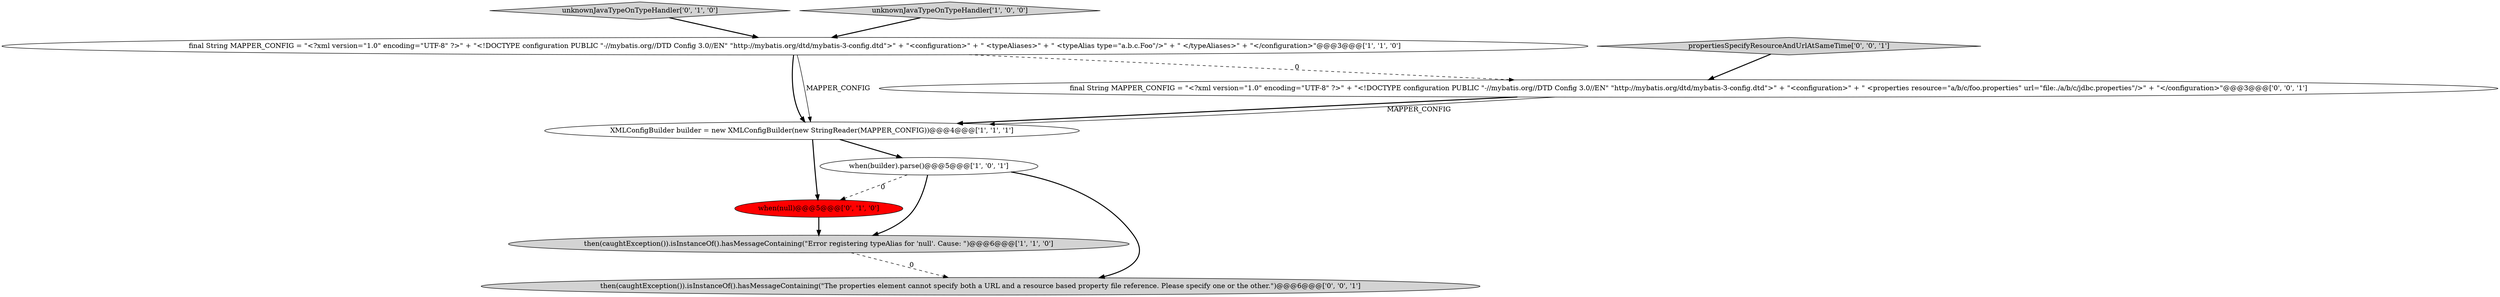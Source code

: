 digraph {
0 [style = filled, label = "XMLConfigBuilder builder = new XMLConfigBuilder(new StringReader(MAPPER_CONFIG))@@@4@@@['1', '1', '1']", fillcolor = white, shape = ellipse image = "AAA0AAABBB1BBB"];
1 [style = filled, label = "final String MAPPER_CONFIG = \"<?xml version=\"1.0\" encoding=\"UTF-8\" ?>\" + \"<!DOCTYPE configuration PUBLIC \"-//mybatis.org//DTD Config 3.0//EN\" \"http://mybatis.org/dtd/mybatis-3-config.dtd\">\" + \"<configuration>\" + \" <typeAliases>\" + \" <typeAlias type=\"a.b.c.Foo\"/>\" + \" </typeAliases>\" + \"</configuration>\"@@@3@@@['1', '1', '0']", fillcolor = white, shape = ellipse image = "AAA0AAABBB1BBB"];
8 [style = filled, label = "then(caughtException()).isInstanceOf().hasMessageContaining(\"The properties element cannot specify both a URL and a resource based property file reference. Please specify one or the other.\")@@@6@@@['0', '0', '1']", fillcolor = lightgray, shape = ellipse image = "AAA0AAABBB3BBB"];
5 [style = filled, label = "unknownJavaTypeOnTypeHandler['0', '1', '0']", fillcolor = lightgray, shape = diamond image = "AAA0AAABBB2BBB"];
4 [style = filled, label = "then(caughtException()).isInstanceOf().hasMessageContaining(\"Error registering typeAlias for 'null'. Cause: \")@@@6@@@['1', '1', '0']", fillcolor = lightgray, shape = ellipse image = "AAA0AAABBB1BBB"];
9 [style = filled, label = "propertiesSpecifyResourceAndUrlAtSameTime['0', '0', '1']", fillcolor = lightgray, shape = diamond image = "AAA0AAABBB3BBB"];
6 [style = filled, label = "when(null)@@@5@@@['0', '1', '0']", fillcolor = red, shape = ellipse image = "AAA1AAABBB2BBB"];
3 [style = filled, label = "unknownJavaTypeOnTypeHandler['1', '0', '0']", fillcolor = lightgray, shape = diamond image = "AAA0AAABBB1BBB"];
2 [style = filled, label = "when(builder).parse()@@@5@@@['1', '0', '1']", fillcolor = white, shape = ellipse image = "AAA0AAABBB1BBB"];
7 [style = filled, label = "final String MAPPER_CONFIG = \"<?xml version=\"1.0\" encoding=\"UTF-8\" ?>\" + \"<!DOCTYPE configuration PUBLIC \"-//mybatis.org//DTD Config 3.0//EN\" \"http://mybatis.org/dtd/mybatis-3-config.dtd\">\" + \"<configuration>\" + \" <properties resource=\"a/b/c/foo.properties\" url=\"file:./a/b/c/jdbc.properties\"/>\" + \"</configuration>\"@@@3@@@['0', '0', '1']", fillcolor = white, shape = ellipse image = "AAA0AAABBB3BBB"];
6->4 [style = bold, label=""];
5->1 [style = bold, label=""];
7->0 [style = bold, label=""];
1->0 [style = bold, label=""];
4->8 [style = dashed, label="0"];
1->7 [style = dashed, label="0"];
3->1 [style = bold, label=""];
9->7 [style = bold, label=""];
2->4 [style = bold, label=""];
0->6 [style = bold, label=""];
7->0 [style = solid, label="MAPPER_CONFIG"];
1->0 [style = solid, label="MAPPER_CONFIG"];
2->8 [style = bold, label=""];
0->2 [style = bold, label=""];
2->6 [style = dashed, label="0"];
}
